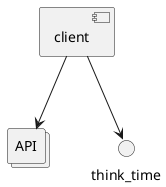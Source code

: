 @startuml layer_queuing_simulation

component client

collections API

circle think_time

' database mongoDB

' database Elasticsearch


client --> API

client --> think_time

' API --> mongoDB

' API --> Elasticsearch





@enduml